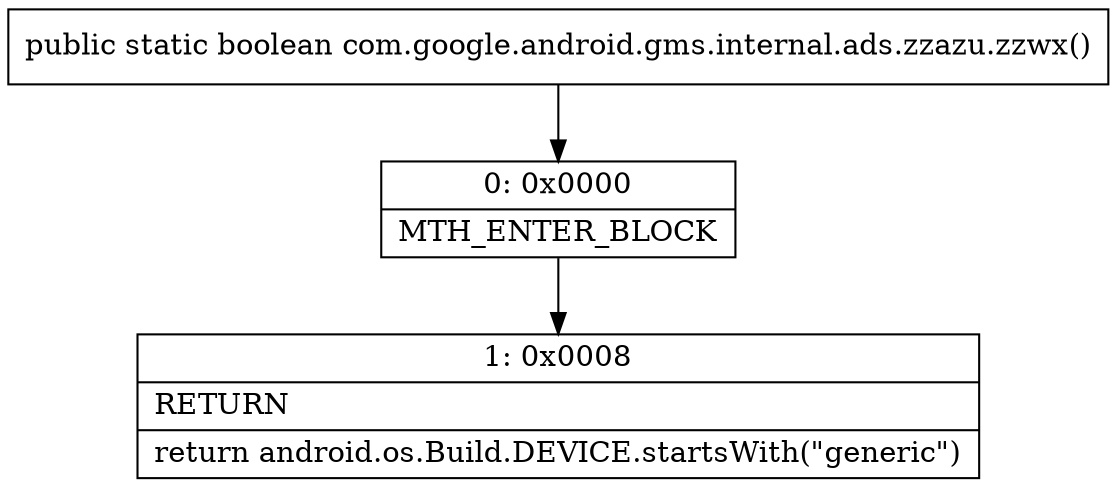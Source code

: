 digraph "CFG forcom.google.android.gms.internal.ads.zzazu.zzwx()Z" {
Node_0 [shape=record,label="{0\:\ 0x0000|MTH_ENTER_BLOCK\l}"];
Node_1 [shape=record,label="{1\:\ 0x0008|RETURN\l|return android.os.Build.DEVICE.startsWith(\"generic\")\l}"];
MethodNode[shape=record,label="{public static boolean com.google.android.gms.internal.ads.zzazu.zzwx() }"];
MethodNode -> Node_0;
Node_0 -> Node_1;
}

